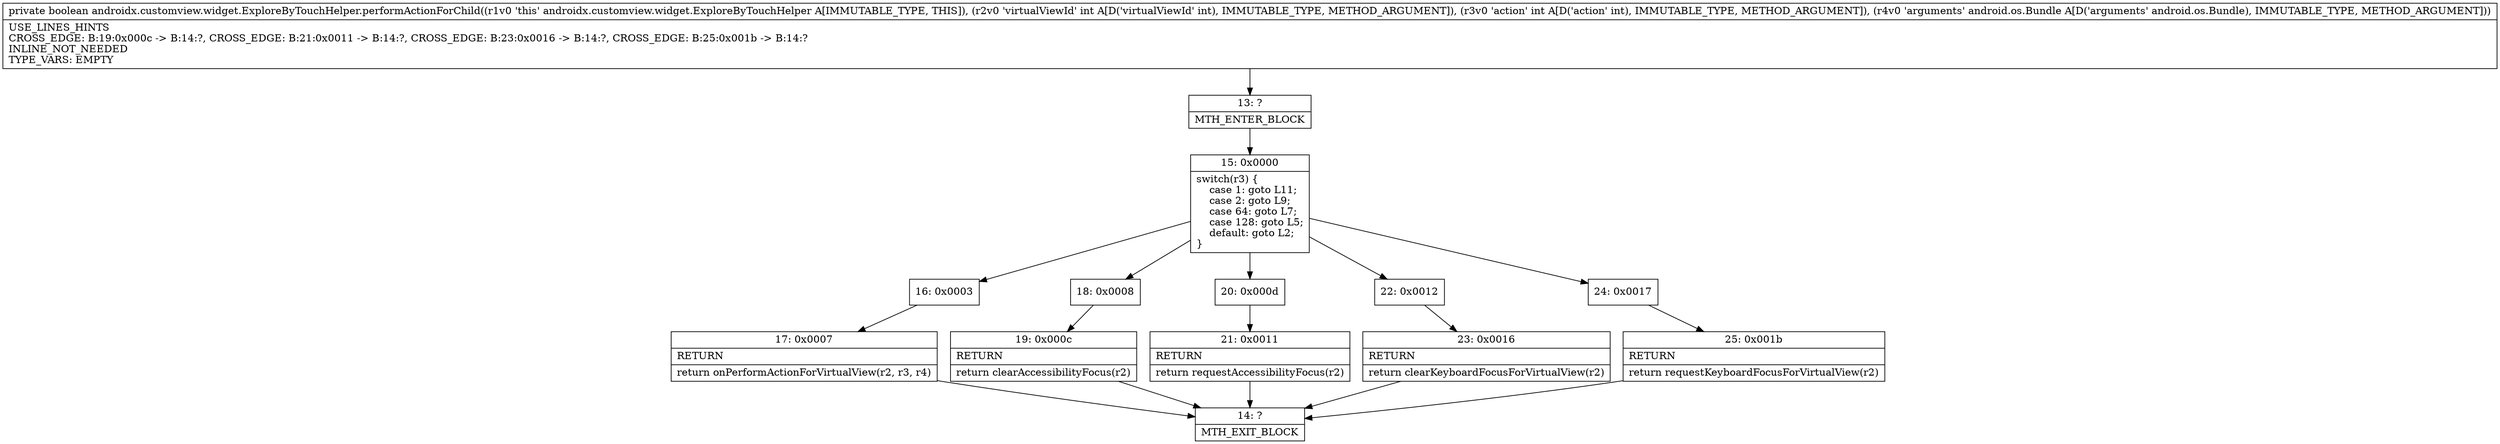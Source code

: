 digraph "CFG forandroidx.customview.widget.ExploreByTouchHelper.performActionForChild(IILandroid\/os\/Bundle;)Z" {
Node_13 [shape=record,label="{13\:\ ?|MTH_ENTER_BLOCK\l}"];
Node_15 [shape=record,label="{15\:\ 0x0000|switch(r3) \{\l    case 1: goto L11;\l    case 2: goto L9;\l    case 64: goto L7;\l    case 128: goto L5;\l    default: goto L2;\l\}\l}"];
Node_16 [shape=record,label="{16\:\ 0x0003}"];
Node_17 [shape=record,label="{17\:\ 0x0007|RETURN\l|return onPerformActionForVirtualView(r2, r3, r4)\l}"];
Node_14 [shape=record,label="{14\:\ ?|MTH_EXIT_BLOCK\l}"];
Node_18 [shape=record,label="{18\:\ 0x0008}"];
Node_19 [shape=record,label="{19\:\ 0x000c|RETURN\l|return clearAccessibilityFocus(r2)\l}"];
Node_20 [shape=record,label="{20\:\ 0x000d}"];
Node_21 [shape=record,label="{21\:\ 0x0011|RETURN\l|return requestAccessibilityFocus(r2)\l}"];
Node_22 [shape=record,label="{22\:\ 0x0012}"];
Node_23 [shape=record,label="{23\:\ 0x0016|RETURN\l|return clearKeyboardFocusForVirtualView(r2)\l}"];
Node_24 [shape=record,label="{24\:\ 0x0017}"];
Node_25 [shape=record,label="{25\:\ 0x001b|RETURN\l|return requestKeyboardFocusForVirtualView(r2)\l}"];
MethodNode[shape=record,label="{private boolean androidx.customview.widget.ExploreByTouchHelper.performActionForChild((r1v0 'this' androidx.customview.widget.ExploreByTouchHelper A[IMMUTABLE_TYPE, THIS]), (r2v0 'virtualViewId' int A[D('virtualViewId' int), IMMUTABLE_TYPE, METHOD_ARGUMENT]), (r3v0 'action' int A[D('action' int), IMMUTABLE_TYPE, METHOD_ARGUMENT]), (r4v0 'arguments' android.os.Bundle A[D('arguments' android.os.Bundle), IMMUTABLE_TYPE, METHOD_ARGUMENT]))  | USE_LINES_HINTS\lCROSS_EDGE: B:19:0x000c \-\> B:14:?, CROSS_EDGE: B:21:0x0011 \-\> B:14:?, CROSS_EDGE: B:23:0x0016 \-\> B:14:?, CROSS_EDGE: B:25:0x001b \-\> B:14:?\lINLINE_NOT_NEEDED\lTYPE_VARS: EMPTY\l}"];
MethodNode -> Node_13;Node_13 -> Node_15;
Node_15 -> Node_16;
Node_15 -> Node_18;
Node_15 -> Node_20;
Node_15 -> Node_22;
Node_15 -> Node_24;
Node_16 -> Node_17;
Node_17 -> Node_14;
Node_18 -> Node_19;
Node_19 -> Node_14;
Node_20 -> Node_21;
Node_21 -> Node_14;
Node_22 -> Node_23;
Node_23 -> Node_14;
Node_24 -> Node_25;
Node_25 -> Node_14;
}

